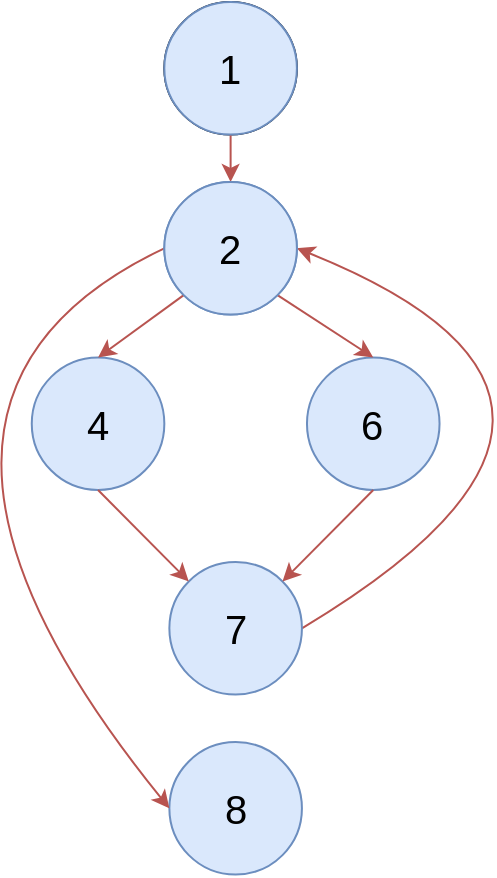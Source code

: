 <mxfile version="21.0.8" type="device"><diagram name="Seite-1" id="rxkJiAmlHBMmyYtWsIt0"><mxGraphModel dx="1178" dy="786" grid="1" gridSize="10" guides="1" tooltips="1" connect="1" arrows="1" fold="1" page="1" pageScale="1" pageWidth="827" pageHeight="1169" math="0" shadow="0"><root><mxCell id="0"/><mxCell id="1" parent="0"/><mxCell id="ppyyH8Y7hExfjqQttD55-4" value="" style="curved=1;endArrow=classic;html=1;rounded=0;entryX=1;entryY=0.5;entryDx=0;entryDy=0;fillColor=#f8cecc;strokeColor=#b85450;exitX=1;exitY=0.5;exitDx=0;exitDy=0;" parent="1" source="ppyyH8Y7hExfjqQttD55-8" target="ppyyH8Y7hExfjqQttD55-3" edge="1"><mxGeometry width="50" height="50" relative="1" as="geometry"><mxPoint x="510" y="660" as="sourcePoint"/><mxPoint x="440.97" y="292.0" as="targetPoint"/><Array as="points"><mxPoint x="630" y="480"/></Array></mxGeometry></mxCell><mxCell id="RX40pqzDQG3YDa8m_P6B-8" value="8" style="ellipse;whiteSpace=wrap;html=1;aspect=fixed;fontSize=20;fillColor=#dae8fc;strokeColor=#6c8ebf;" parent="1" vertex="1"><mxGeometry x="374.684" y="650" width="66.286" height="66.286" as="geometry"/></mxCell><mxCell id="RX40pqzDQG3YDa8m_P6B-10" value="" style="curved=1;endArrow=classic;html=1;rounded=0;exitX=0;exitY=0.5;exitDx=0;exitDy=0;entryX=0;entryY=0.5;entryDx=0;entryDy=0;fillColor=#f8cecc;strokeColor=#b85450;" parent="1" source="ppyyH8Y7hExfjqQttD55-3" target="RX40pqzDQG3YDa8m_P6B-8" edge="1"><mxGeometry width="50" height="50" relative="1" as="geometry"><mxPoint x="451" y="693" as="sourcePoint"/><mxPoint x="448" y="413" as="targetPoint"/><Array as="points"><mxPoint x="210" y="480"/></Array></mxGeometry></mxCell><mxCell id="ppyyH8Y7hExfjqQttD55-3" value="2a" style="ellipse;whiteSpace=wrap;html=1;aspect=fixed;fillColor=#dae8fc;strokeColor=#6c8ebf;" parent="1" vertex="1"><mxGeometry x="372.164" y="369.996" width="66.286" height="66.286" as="geometry"/></mxCell><mxCell id="ppyyH8Y7hExfjqQttD55-5" value="&lt;font style=&quot;font-size: 20px;&quot;&gt;4&lt;/font&gt;" style="ellipse;whiteSpace=wrap;html=1;aspect=fixed;fillColor=#dae8fc;strokeColor=#6c8ebf;" parent="1" vertex="1"><mxGeometry x="305.883" y="457.714" width="66.286" height="66.286" as="geometry"/></mxCell><mxCell id="ppyyH8Y7hExfjqQttD55-7" value="6" style="ellipse;whiteSpace=wrap;html=1;aspect=fixed;fillColor=#dae8fc;strokeColor=#6c8ebf;fontSize=20;" parent="1" vertex="1"><mxGeometry x="443.486" y="457.714" width="66.286" height="66.286" as="geometry"/></mxCell><mxCell id="ppyyH8Y7hExfjqQttD55-8" value="7" style="ellipse;whiteSpace=wrap;html=1;aspect=fixed;fontSize=20;fillColor=#dae8fc;strokeColor=#6c8ebf;" parent="1" vertex="1"><mxGeometry x="374.684" y="560.004" width="66.286" height="66.286" as="geometry"/></mxCell><mxCell id="ppyyH8Y7hExfjqQttD55-9" value="" style="endArrow=classic;html=1;rounded=0;exitX=0.5;exitY=1;exitDx=0;exitDy=0;entryX=0;entryY=0;entryDx=0;entryDy=0;fillColor=#f8cecc;strokeColor=#b85450;" parent="1" source="ppyyH8Y7hExfjqQttD55-5" target="ppyyH8Y7hExfjqQttD55-8" edge="1"><mxGeometry width="50" height="50" relative="1" as="geometry"><mxPoint x="391.885" y="656.571" as="sourcePoint"/><mxPoint x="477.886" y="573.714" as="targetPoint"/></mxGeometry></mxCell><mxCell id="ppyyH8Y7hExfjqQttD55-10" value="" style="endArrow=classic;html=1;rounded=0;exitX=0.5;exitY=1;exitDx=0;exitDy=0;entryX=1;entryY=0;entryDx=0;entryDy=0;fillColor=#f8cecc;strokeColor=#b85450;" parent="1" source="ppyyH8Y7hExfjqQttD55-7" target="ppyyH8Y7hExfjqQttD55-8" edge="1"><mxGeometry width="50" height="50" relative="1" as="geometry"><mxPoint x="297.283" y="540.571" as="sourcePoint"/><mxPoint x="424.565" y="623.429" as="targetPoint"/></mxGeometry></mxCell><mxCell id="ppyyH8Y7hExfjqQttD55-11" value="" style="endArrow=classic;html=1;rounded=0;exitX=1;exitY=1;exitDx=0;exitDy=0;entryX=0.5;entryY=0;entryDx=0;entryDy=0;fillColor=#f8cecc;strokeColor=#b85450;" parent="1" source="ppyyH8Y7hExfjqQttD55-3" target="ppyyH8Y7hExfjqQttD55-7" edge="1"><mxGeometry width="50" height="50" relative="1" as="geometry"><mxPoint x="391.885" y="656.571" as="sourcePoint"/><mxPoint x="477.886" y="573.714" as="targetPoint"/></mxGeometry></mxCell><mxCell id="ppyyH8Y7hExfjqQttD55-12" value="" style="endArrow=classic;html=1;rounded=0;exitX=0;exitY=1;exitDx=0;exitDy=0;entryX=0.5;entryY=0;entryDx=0;entryDy=0;fillColor=#f8cecc;strokeColor=#b85450;" parent="1" source="ppyyH8Y7hExfjqQttD55-3" target="ppyyH8Y7hExfjqQttD55-5" edge="1"><mxGeometry width="50" height="50" relative="1" as="geometry"><mxPoint x="454.971" y="395.866" as="sourcePoint"/><mxPoint x="391.885" y="490.857" as="targetPoint"/></mxGeometry></mxCell><mxCell id="RX40pqzDQG3YDa8m_P6B-1" value="1" style="ellipse;whiteSpace=wrap;html=1;aspect=fixed;" parent="1" vertex="1"><mxGeometry x="372.164" y="280" width="66.286" height="66.286" as="geometry"/></mxCell><mxCell id="RX40pqzDQG3YDa8m_P6B-2" value="" style="endArrow=classic;html=1;rounded=0;exitX=0.5;exitY=1;exitDx=0;exitDy=0;entryX=0.5;entryY=0;entryDx=0;entryDy=0;fillColor=#f8cecc;strokeColor=#b85450;" parent="1" source="RX40pqzDQG3YDa8m_P6B-1" target="ppyyH8Y7hExfjqQttD55-3" edge="1"><mxGeometry width="50" height="50" relative="1" as="geometry"><mxPoint x="357.484" y="424.571" as="sourcePoint"/><mxPoint x="405.307" y="279.999" as="targetPoint"/></mxGeometry></mxCell><mxCell id="RX40pqzDQG3YDa8m_P6B-11" value="1" style="ellipse;whiteSpace=wrap;html=1;aspect=fixed;fontSize=20;fillColor=#dae8fc;strokeColor=#6c8ebf;" parent="1" vertex="1"><mxGeometry x="372.164" y="280" width="66.286" height="66.286" as="geometry"/></mxCell><mxCell id="RX40pqzDQG3YDa8m_P6B-12" value="2" style="ellipse;whiteSpace=wrap;html=1;aspect=fixed;fillColor=#dae8fc;strokeColor=#6c8ebf;fontSize=20;" parent="1" vertex="1"><mxGeometry x="372.164" y="369.996" width="66.286" height="66.286" as="geometry"/></mxCell></root></mxGraphModel></diagram></mxfile>